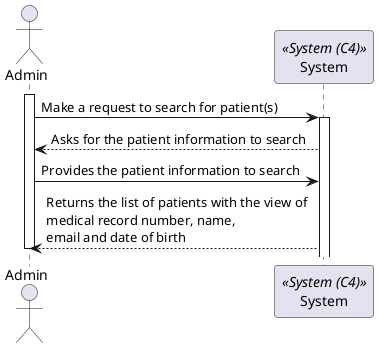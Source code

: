 ```plantuml
@startuml Process_View
actor Admin 
participant System <<System (C4)>>

activate Admin

Admin -> System: Make a request to search for patient(s)
activate System
System --> Admin : Asks for the patient information to search
Admin -> System: Provides the patient information to search
System --> Admin : Returns the list of patients with the view of\nmedical record number, name,\nemail and date of birth
deactivate Admin

@enduml
```